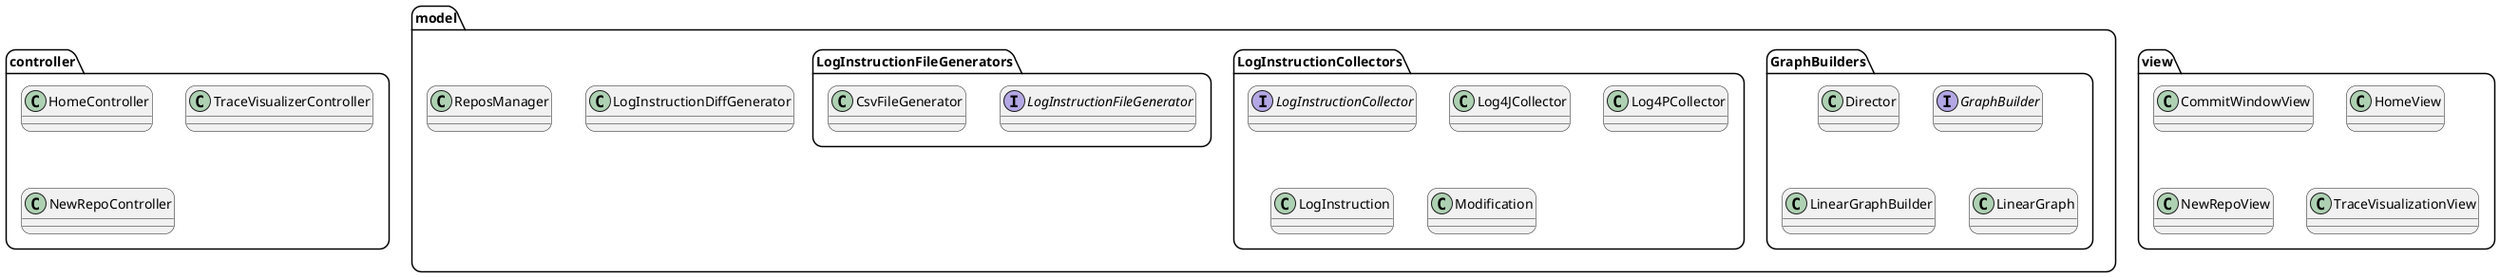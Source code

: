 @startuml packageView

skinparam defaultfontname Verdana
skinparam RoundCorner 20
skinparam linetype ortho

package controller {
    class HomeController
    class TraceVisualizerController
    class NewRepoController
}

package model {

    class LogInstructionDiffGenerator
    class ReposManager
    package GraphBuilders{
        class Director
        interface GraphBuilder
        class LinearGraphBuilder
        class LinearGraph
    }
    package LogInstructionCollectors{
        interface LogInstructionCollector
        class Log4JCollector
        class Log4PCollector
        class LogInstruction
        class Modification
    }

    package LogInstructionFileGenerators{
        interface LogInstructionFileGenerator
        class CsvFileGenerator
    }
}

package view {
    class CommitWindowView
    class HomeView
    class NewRepoView
    class TraceVisualizationView
}
@enduml

@startuml HomeController
    class HomeController

    class HomeView {
        setRepos(repos : List<Repo>)
        setBranches(branches : List<Branch>)
    }

    class ReposManager{
        + get_repos(main_repo_path : String)
        + git_pull(repo_path:String)
        + delete_repo(repo_path:String)
        + getBranches(repo_path : String)
        + clone_repo(repo_url:String, repo_path:String)
    }

    HomeController "1" o-- "1" HomeView
    HomeController ..> TraceVisualizerController
    HomeController ..> ReposManager
    HomeController ..> NewRepoController

@enduml

@startuml TraceVisualizerController
    class TraceVisualizerController{
        - set_strategy_collector(strategy : String) : LogInstructionCollectorsStrategy
        - set_strategy_generator_file(strategy : String) : LogInstructionFileGeneratorsStrategy
    }

    class TraceVisualizerView{
        + setLogInstructions(logInstructions : List<LogInstruction>)
        + set_graphic(graphic : LinearGraph)
    }

    class LogInstructionDiffGenerator{
        + getCommitChanges(commits : List<Commit>) : List<Modification>
    }

    TraceVisualizerController "1" o-- "1" TraceVisualizerView
    TraceVisualizerController ..> LogInstructionDiffGenerator
    TraceVisualizerController ..> LogInstructionCollectorsStrategy
    TraceVisualizerController ..> LogInstructionFileGeneratorsStrategy


@enduml

@startuml NewRepoController 
    class NewRepoController{
        - home_view : HomeView

    }
        class ReposManager{
        + get_repos(main_repo_path : String)
        + git_pull(repo_path:String)
        + delete_repo(repo_path:String)
        + getBranches(repo_path : String)
        + clone_repo(repo_url:String, repo_path:String)
    }
    NewRepoController "1" ..> "1" ReposManager
    NewRepoController "1" o-- "1" NewRepoView

@enduml


@startuml LogInstructionCollectorsStrategy
    package LogInstructionCollectors{
        interface LogInstructionCollector{
            + getLogInstruction()
        }

        class Log4JCollector implements LogInstructionCollector{
            + getLogInstruction()
        }

        class Log4PCollector implements LogInstructionCollector{
            + getLogInstruction()
        }
        class LogInstruction{
            - instruction : String
        }
        class Modification {
            - type : String
            - commit : Commit
        }
    }

    Log4JCollector ..> LogInstruction
    Log4PCollector ..> LogInstruction
    LogInstruction "1" o-- "*"Modification
@enduml

@startuml LogInstructionFileGeneratorsStrategy
    package LogInstructionFileGenerators{
        interface LogInstructionFileGenerator{
            + createFile(logInstructions : List<LogInstruction>)
        }

        class CsvFileGenerator implements LogInstructionFileGenerator{
            + createFile(logInstructions : List<LogInstruction>)
        }
    }
@enduml

@startuml GraphBuilders

    package GraphBuilders{
        class Director {
            - builder  : GraphBuilder
            + Director(builder : GraphBuilder)
            + changeBuilder(builder : GraphBuilder)
            + make(type : String)
        }
        interface GraphBuilder{
            + reset()
            + buildStepA()
            + buildStepB()
        }
        class LinearGraphBuilder{
            + reset()
            + buildStepA()
            + buildStepB()
            + getResult() : LinearGraph
        }
        class LinearGraph
    }

Director --> GraphBuilder
LinearGraphBuilder ..|> GraphBuilder
LinearGraphBuilder --> LinearGraph
@enduml